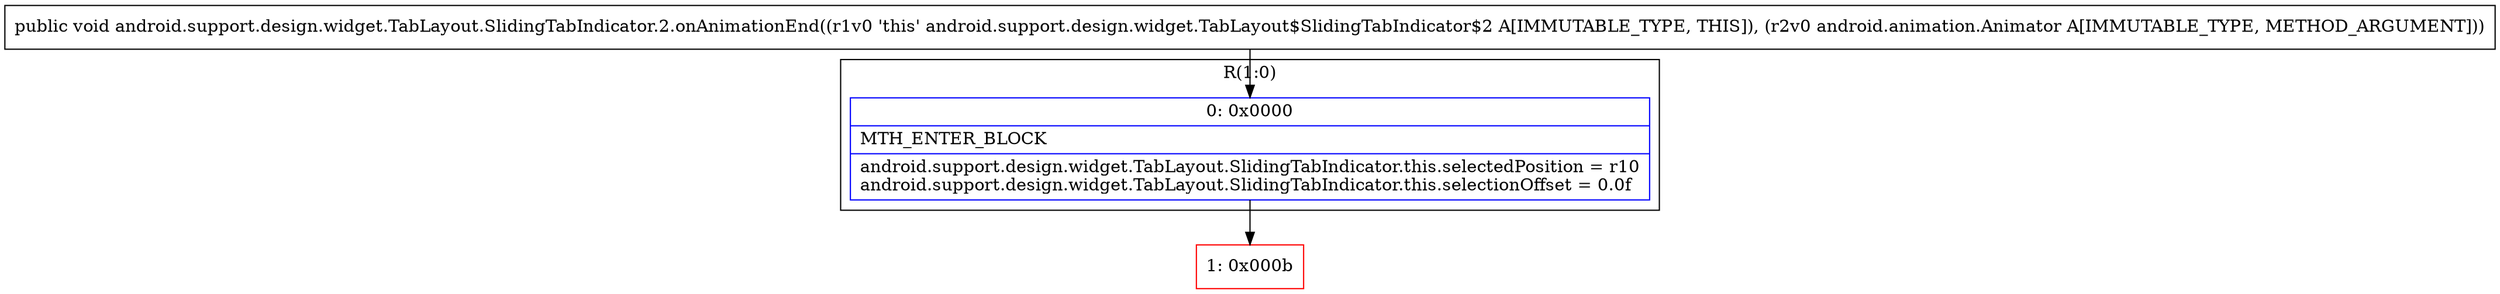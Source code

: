 digraph "CFG forandroid.support.design.widget.TabLayout.SlidingTabIndicator.2.onAnimationEnd(Landroid\/animation\/Animator;)V" {
subgraph cluster_Region_1286043864 {
label = "R(1:0)";
node [shape=record,color=blue];
Node_0 [shape=record,label="{0\:\ 0x0000|MTH_ENTER_BLOCK\l|android.support.design.widget.TabLayout.SlidingTabIndicator.this.selectedPosition = r10\landroid.support.design.widget.TabLayout.SlidingTabIndicator.this.selectionOffset = 0.0f\l}"];
}
Node_1 [shape=record,color=red,label="{1\:\ 0x000b}"];
MethodNode[shape=record,label="{public void android.support.design.widget.TabLayout.SlidingTabIndicator.2.onAnimationEnd((r1v0 'this' android.support.design.widget.TabLayout$SlidingTabIndicator$2 A[IMMUTABLE_TYPE, THIS]), (r2v0 android.animation.Animator A[IMMUTABLE_TYPE, METHOD_ARGUMENT])) }"];
MethodNode -> Node_0;
Node_0 -> Node_1;
}

